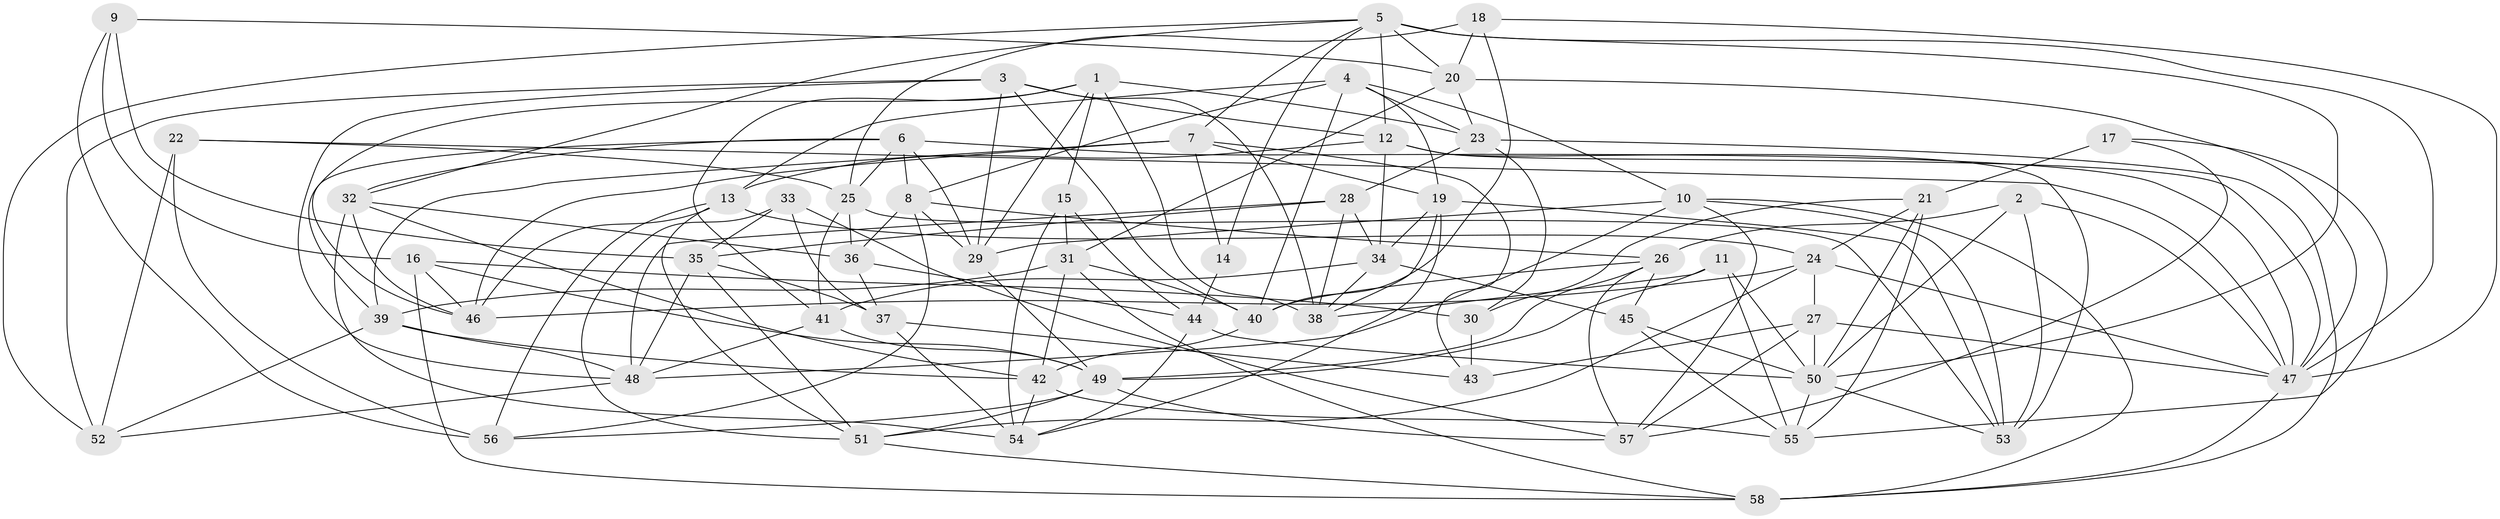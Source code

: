 // original degree distribution, {4: 1.0}
// Generated by graph-tools (version 1.1) at 2025/26/03/09/25 03:26:56]
// undirected, 58 vertices, 162 edges
graph export_dot {
graph [start="1"]
  node [color=gray90,style=filled];
  1;
  2;
  3;
  4;
  5;
  6;
  7;
  8;
  9;
  10;
  11;
  12;
  13;
  14;
  15;
  16;
  17;
  18;
  19;
  20;
  21;
  22;
  23;
  24;
  25;
  26;
  27;
  28;
  29;
  30;
  31;
  32;
  33;
  34;
  35;
  36;
  37;
  38;
  39;
  40;
  41;
  42;
  43;
  44;
  45;
  46;
  47;
  48;
  49;
  50;
  51;
  52;
  53;
  54;
  55;
  56;
  57;
  58;
  1 -- 15 [weight=1.0];
  1 -- 23 [weight=1.0];
  1 -- 29 [weight=1.0];
  1 -- 38 [weight=1.0];
  1 -- 41 [weight=1.0];
  1 -- 46 [weight=1.0];
  2 -- 26 [weight=1.0];
  2 -- 47 [weight=1.0];
  2 -- 50 [weight=1.0];
  2 -- 53 [weight=1.0];
  3 -- 12 [weight=1.0];
  3 -- 29 [weight=1.0];
  3 -- 38 [weight=1.0];
  3 -- 40 [weight=1.0];
  3 -- 48 [weight=1.0];
  3 -- 52 [weight=1.0];
  4 -- 8 [weight=1.0];
  4 -- 10 [weight=1.0];
  4 -- 13 [weight=1.0];
  4 -- 19 [weight=1.0];
  4 -- 23 [weight=1.0];
  4 -- 40 [weight=1.0];
  5 -- 7 [weight=1.0];
  5 -- 12 [weight=1.0];
  5 -- 14 [weight=1.0];
  5 -- 20 [weight=1.0];
  5 -- 32 [weight=1.0];
  5 -- 47 [weight=1.0];
  5 -- 50 [weight=1.0];
  5 -- 52 [weight=1.0];
  6 -- 8 [weight=1.0];
  6 -- 25 [weight=1.0];
  6 -- 29 [weight=1.0];
  6 -- 32 [weight=1.0];
  6 -- 39 [weight=1.0];
  6 -- 47 [weight=1.0];
  7 -- 14 [weight=1.0];
  7 -- 19 [weight=1.0];
  7 -- 39 [weight=1.0];
  7 -- 43 [weight=1.0];
  7 -- 46 [weight=1.0];
  8 -- 26 [weight=1.0];
  8 -- 29 [weight=1.0];
  8 -- 36 [weight=1.0];
  8 -- 56 [weight=1.0];
  9 -- 16 [weight=1.0];
  9 -- 20 [weight=1.0];
  9 -- 35 [weight=1.0];
  9 -- 56 [weight=1.0];
  10 -- 29 [weight=1.0];
  10 -- 48 [weight=1.0];
  10 -- 53 [weight=1.0];
  10 -- 57 [weight=1.0];
  10 -- 58 [weight=1.0];
  11 -- 38 [weight=1.0];
  11 -- 49 [weight=1.0];
  11 -- 50 [weight=1.0];
  11 -- 55 [weight=1.0];
  12 -- 13 [weight=1.0];
  12 -- 34 [weight=1.0];
  12 -- 47 [weight=1.0];
  12 -- 53 [weight=1.0];
  13 -- 24 [weight=1.0];
  13 -- 46 [weight=1.0];
  13 -- 51 [weight=1.0];
  13 -- 56 [weight=1.0];
  14 -- 44 [weight=2.0];
  15 -- 31 [weight=1.0];
  15 -- 44 [weight=1.0];
  15 -- 54 [weight=1.0];
  16 -- 30 [weight=1.0];
  16 -- 46 [weight=1.0];
  16 -- 49 [weight=2.0];
  16 -- 58 [weight=1.0];
  17 -- 21 [weight=2.0];
  17 -- 55 [weight=1.0];
  17 -- 57 [weight=1.0];
  18 -- 20 [weight=1.0];
  18 -- 25 [weight=1.0];
  18 -- 40 [weight=1.0];
  18 -- 47 [weight=1.0];
  19 -- 34 [weight=1.0];
  19 -- 38 [weight=1.0];
  19 -- 53 [weight=1.0];
  19 -- 54 [weight=1.0];
  20 -- 23 [weight=1.0];
  20 -- 31 [weight=1.0];
  20 -- 47 [weight=1.0];
  21 -- 24 [weight=1.0];
  21 -- 30 [weight=1.0];
  21 -- 50 [weight=1.0];
  21 -- 55 [weight=1.0];
  22 -- 25 [weight=1.0];
  22 -- 47 [weight=1.0];
  22 -- 52 [weight=2.0];
  22 -- 56 [weight=2.0];
  23 -- 28 [weight=1.0];
  23 -- 30 [weight=1.0];
  23 -- 58 [weight=1.0];
  24 -- 27 [weight=1.0];
  24 -- 46 [weight=1.0];
  24 -- 47 [weight=1.0];
  24 -- 51 [weight=1.0];
  25 -- 36 [weight=1.0];
  25 -- 41 [weight=1.0];
  25 -- 53 [weight=1.0];
  26 -- 40 [weight=1.0];
  26 -- 45 [weight=1.0];
  26 -- 49 [weight=1.0];
  26 -- 57 [weight=1.0];
  27 -- 43 [weight=1.0];
  27 -- 47 [weight=1.0];
  27 -- 50 [weight=2.0];
  27 -- 57 [weight=1.0];
  28 -- 34 [weight=1.0];
  28 -- 35 [weight=1.0];
  28 -- 38 [weight=1.0];
  28 -- 48 [weight=2.0];
  29 -- 49 [weight=1.0];
  30 -- 43 [weight=3.0];
  31 -- 39 [weight=1.0];
  31 -- 40 [weight=1.0];
  31 -- 42 [weight=1.0];
  31 -- 58 [weight=1.0];
  32 -- 36 [weight=1.0];
  32 -- 42 [weight=1.0];
  32 -- 46 [weight=1.0];
  32 -- 54 [weight=1.0];
  33 -- 35 [weight=1.0];
  33 -- 37 [weight=1.0];
  33 -- 51 [weight=1.0];
  33 -- 57 [weight=1.0];
  34 -- 38 [weight=1.0];
  34 -- 41 [weight=1.0];
  34 -- 45 [weight=1.0];
  35 -- 37 [weight=1.0];
  35 -- 48 [weight=1.0];
  35 -- 51 [weight=1.0];
  36 -- 37 [weight=2.0];
  36 -- 44 [weight=1.0];
  37 -- 43 [weight=1.0];
  37 -- 54 [weight=1.0];
  39 -- 42 [weight=1.0];
  39 -- 48 [weight=1.0];
  39 -- 52 [weight=1.0];
  40 -- 42 [weight=1.0];
  41 -- 48 [weight=1.0];
  41 -- 49 [weight=2.0];
  42 -- 54 [weight=1.0];
  42 -- 55 [weight=1.0];
  44 -- 50 [weight=1.0];
  44 -- 54 [weight=1.0];
  45 -- 50 [weight=1.0];
  45 -- 55 [weight=1.0];
  47 -- 58 [weight=1.0];
  48 -- 52 [weight=1.0];
  49 -- 51 [weight=1.0];
  49 -- 56 [weight=1.0];
  49 -- 57 [weight=1.0];
  50 -- 53 [weight=1.0];
  50 -- 55 [weight=1.0];
  51 -- 58 [weight=1.0];
}
